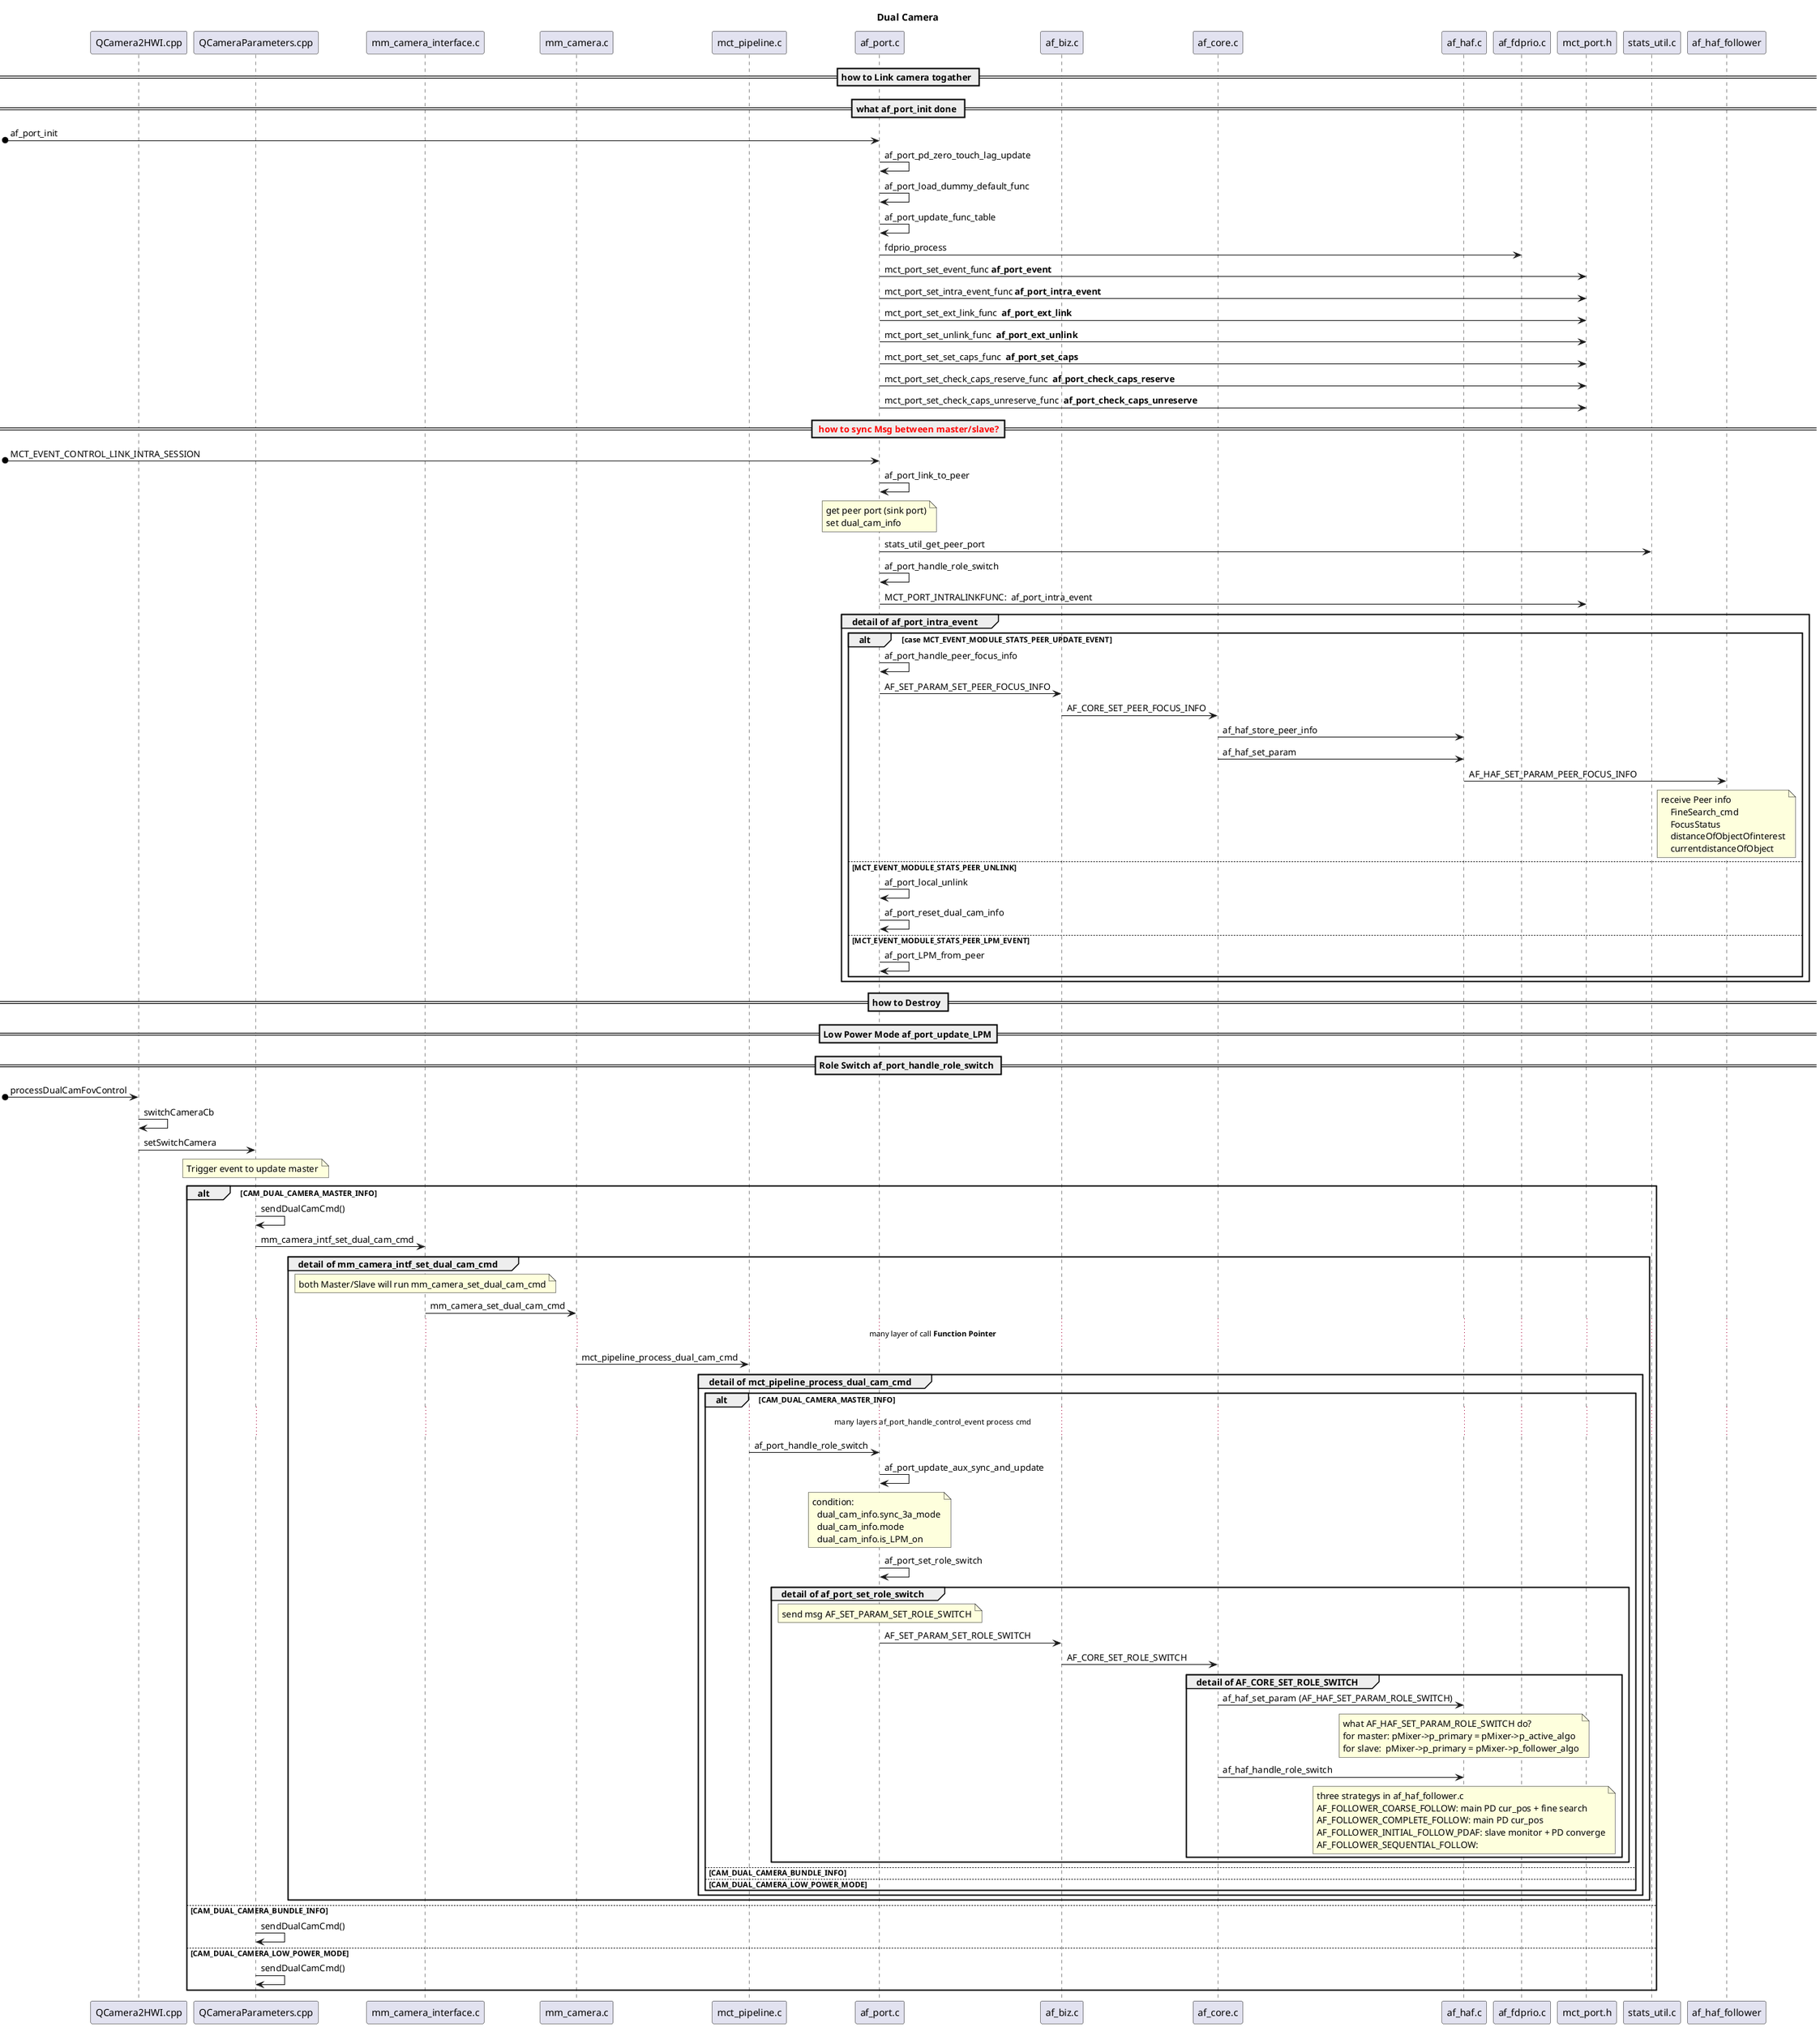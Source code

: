 @startuml

title Dual Camera

participant QCamera2HWI.cpp as QCamera2HWI
participant QCameraParameters.cpp as QCameraParams
participant mm_camera_interface.c as mm_camera_interf
participant mm_camera.c as mm_camera
participant mct_pipeline.c as mct_pipeline
participant af_port.c as af_port
participant af_biz.c as af_biz
participant af_core.c as af_core
participant af_haf.c as af_haf
participant af_fdprio.c as af_fdprio
participant mct_port.h as mct_port_h
participant stats_util.c as stats_util

== how to Link camera togather ==

== what af_port_init done ==
[o->af_port: af_port_init
af_port->af_port: af_port_pd_zero_touch_lag_update
af_port->af_port: af_port_load_dummy_default_func
af_port->af_port: af_port_update_func_table
af_port->af_fdprio: fdprio_process
af_port->mct_port_h: mct_port_set_event_func **af_port_event**
af_port->mct_port_h: mct_port_set_intra_event_func **af_port_intra_event**
af_port->mct_port_h: mct_port_set_ext_link_func  **af_port_ext_link**
af_port->mct_port_h: mct_port_set_unlink_func  **af_port_ext_unlink**
af_port->mct_port_h: mct_port_set_set_caps_func  **af_port_set_caps**
af_port->mct_port_h: mct_port_set_check_caps_reserve_func  **af_port_check_caps_reserve**
af_port->mct_port_h: mct_port_set_check_caps_unreserve_func  **af_port_check_caps_unreserve**

==<color #ff0000> how to sync Msg between master/slave?</color>==
[o->af_port: MCT_EVENT_CONTROL_LINK_INTRA_SESSION
af_port->af_port: af_port_link_to_peer
note over af_port
  get peer port (sink port)
  set dual_cam_info
end note

af_port->stats_util: stats_util_get_peer_port
af_port->af_port: af_port_handle_role_switch
af_port->mct_port_h: MCT_PORT_INTRALINKFUNC:  af_port_intra_event

group detail of af_port_intra_event
  alt case MCT_EVENT_MODULE_STATS_PEER_UPDATE_EVENT
    af_port->af_port: af_port_handle_peer_focus_info
    af_port->af_biz: AF_SET_PARAM_SET_PEER_FOCUS_INFO
    af_biz->af_core: AF_CORE_SET_PEER_FOCUS_INFO
    af_core->af_haf: af_haf_store_peer_info
    af_core->af_haf: af_haf_set_param
    af_haf->af_haf_follower: AF_HAF_SET_PARAM_PEER_FOCUS_INFO
    note over af_haf_follower
        receive Peer info 
            FineSearch_cmd
            FocusStatus
            distanceOfObjectOfinterest
            currentdistanceOfObject
    end note
  else MCT_EVENT_MODULE_STATS_PEER_UNLINK
    af_port->af_port: af_port_local_unlink
    af_port->af_port: af_port_reset_dual_cam_info
  else MCT_EVENT_MODULE_STATS_PEER_LPM_EVENT
    af_port->af_port: af_port_LPM_from_peer
  end
end

== how to Destroy ==

== Low Power Mode af_port_update_LPM==

== Role Switch af_port_handle_role_switch ==
[o->QCamera2HWI: processDualCamFovControl
QCamera2HWI->QCamera2HWI: switchCameraCb
QCamera2HWI->QCameraParams: setSwitchCamera
note over QCameraParams: Trigger event to update master

alt CAM_DUAL_CAMERA_MASTER_INFO
  QCameraParams->QCameraParams: sendDualCamCmd()
  QCameraParams->mm_camera_interf: mm_camera_intf_set_dual_cam_cmd
  group detail of mm_camera_intf_set_dual_cam_cmd
    note over mm_camera_interf: both Master/Slave will run mm_camera_set_dual_cam_cmd
    mm_camera_interf->mm_camera: mm_camera_set_dual_cam_cmd
    ...many layer of call **Function Pointer**...
    mm_camera->mct_pipeline: mct_pipeline_process_dual_cam_cmd

    group detail of mct_pipeline_process_dual_cam_cmd
      alt CAM_DUAL_CAMERA_MASTER_INFO
          ...many layers af_port_handle_control_event process cmd...
          mct_pipeline->af_port: af_port_handle_role_switch
          af_port->af_port: af_port_update_aux_sync_and_update
          note over af_port
              condition:
                dual_cam_info.sync_3a_mode
                dual_cam_info.mode
                dual_cam_info.is_LPM_on
          end note
          af_port->af_port: af_port_set_role_switch

          group detail of af_port_set_role_switch
              note over af_port: send msg AF_SET_PARAM_SET_ROLE_SWITCH
              af_port->af_biz: AF_SET_PARAM_SET_ROLE_SWITCH
              af_biz->af_core: AF_CORE_SET_ROLE_SWITCH

              group detail of AF_CORE_SET_ROLE_SWITCH
                  af_core->af_haf: af_haf_set_param (AF_HAF_SET_PARAM_ROLE_SWITCH)

                  note over af_haf
                      what AF_HAF_SET_PARAM_ROLE_SWITCH do?
                      for master: pMixer->p_primary = pMixer->p_active_algo
                      for slave:  pMixer->p_primary = pMixer->p_follower_algo
                  end note
                  af_core->af_haf: af_haf_handle_role_switch

                  note over af_haf
                    three strategys in af_haf_follower.c
                    AF_FOLLOWER_COARSE_FOLLOW: main PD cur_pos + fine search
                    AF_FOLLOWER_COMPLETE_FOLLOW: main PD cur_pos
                    AF_FOLLOWER_INITIAL_FOLLOW_PDAF: slave monitor + PD converge
                    AF_FOLLOWER_SEQUENTIAL_FOLLOW:
                  end note
              end

          end

      else CAM_DUAL_CAMERA_BUNDLE_INFO
      else CAM_DUAL_CAMERA_LOW_POWER_MODE
      end
    end

  end
else CAM_DUAL_CAMERA_BUNDLE_INFO
  QCameraParams->QCameraParams: sendDualCamCmd()
else CAM_DUAL_CAMERA_LOW_POWER_MODE
  QCameraParams->QCameraParams: sendDualCamCmd()
end

@enduml
